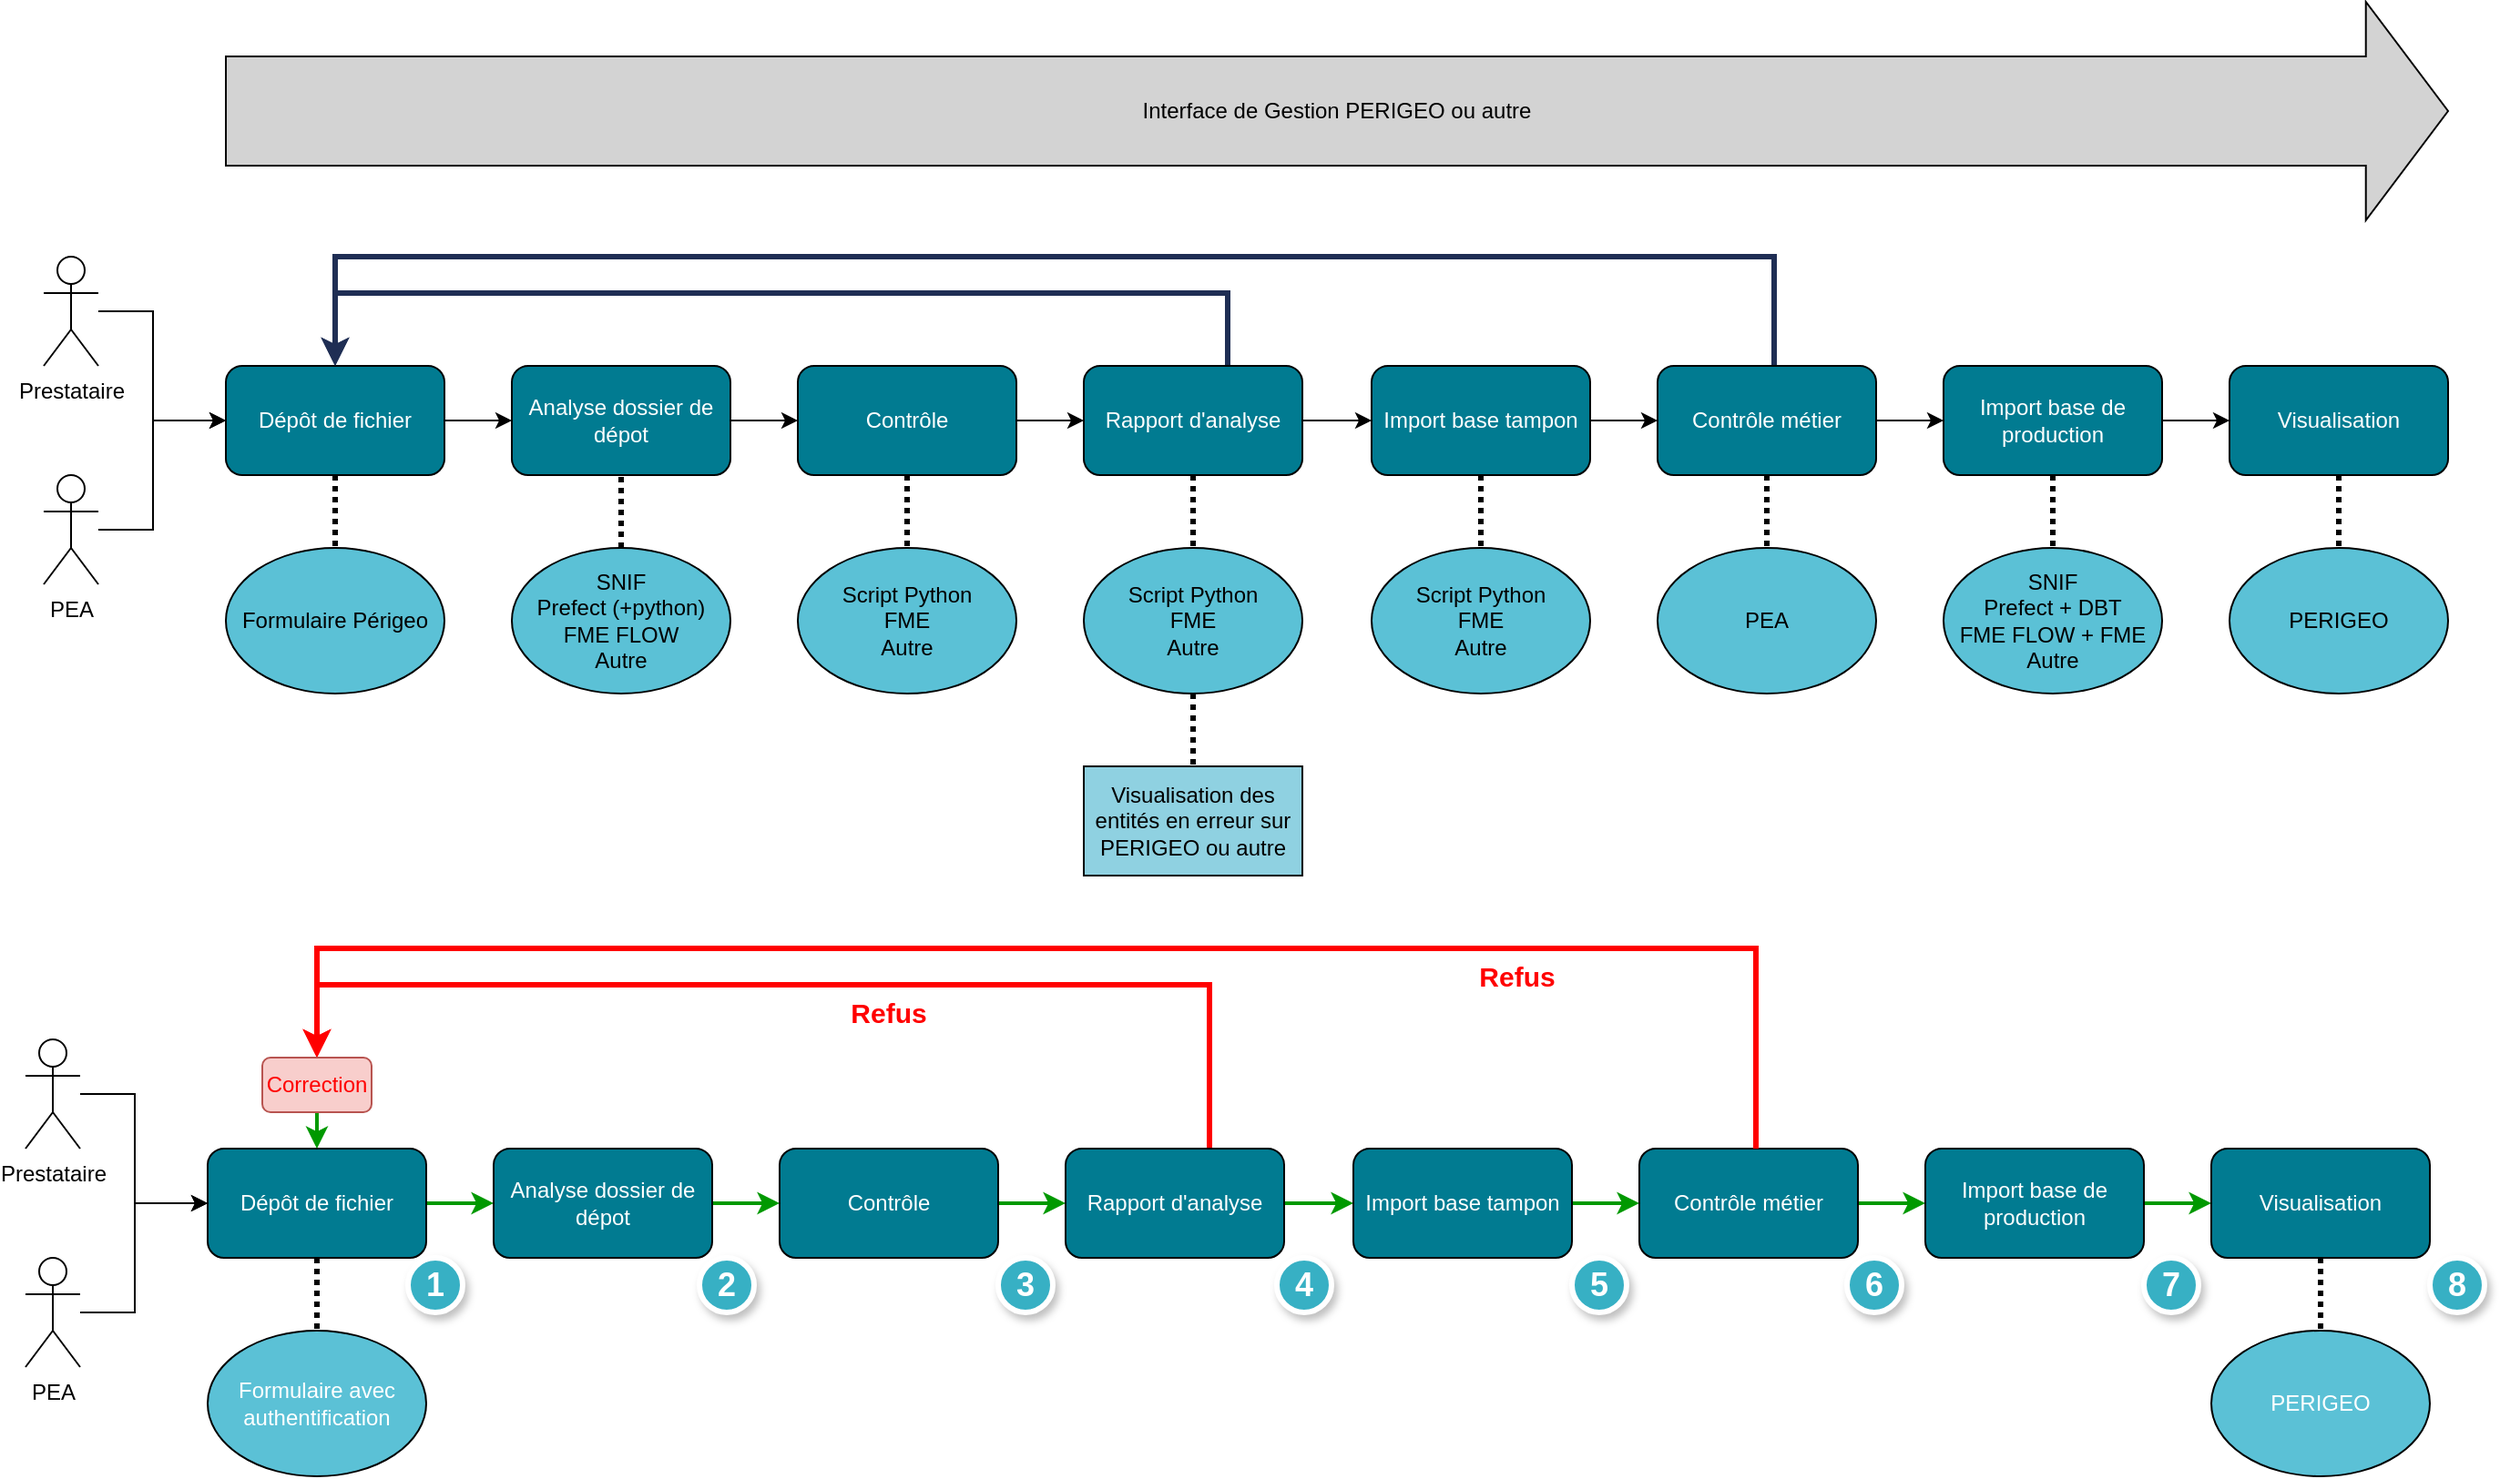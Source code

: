 <mxfile version="26.2.14">
  <diagram name="Page-1" id="4jkMKxIa9DFJnjPbxsZc">
    <mxGraphModel dx="2194" dy="2312" grid="1" gridSize="10" guides="1" tooltips="1" connect="1" arrows="1" fold="1" page="1" pageScale="1" pageWidth="827" pageHeight="1169" math="0" shadow="0">
      <root>
        <mxCell id="0" />
        <mxCell id="1" parent="0" />
        <mxCell id="nb88-6SHs_HvfBZo1xa0-10" style="edgeStyle=orthogonalEdgeStyle;rounded=0;orthogonalLoop=1;jettySize=auto;html=1;exitX=1;exitY=0.5;exitDx=0;exitDy=0;entryX=0;entryY=0.5;entryDx=0;entryDy=0;" parent="1" source="nb88-6SHs_HvfBZo1xa0-3" target="nb88-6SHs_HvfBZo1xa0-4" edge="1">
          <mxGeometry relative="1" as="geometry" />
        </mxCell>
        <mxCell id="nb88-6SHs_HvfBZo1xa0-39" style="edgeStyle=orthogonalEdgeStyle;rounded=0;orthogonalLoop=1;jettySize=auto;html=1;entryX=0.5;entryY=0;entryDx=0;entryDy=0;strokeColor=default;endArrow=none;startFill=0;strokeWidth=3;dashed=1;dashPattern=1 1;" parent="1" source="nb88-6SHs_HvfBZo1xa0-3" target="nb88-6SHs_HvfBZo1xa0-23" edge="1">
          <mxGeometry relative="1" as="geometry" />
        </mxCell>
        <mxCell id="nb88-6SHs_HvfBZo1xa0-3" value="Dépôt de fichier" style="rounded=1;whiteSpace=wrap;html=1;fillColor=#017B91;fontColor=#FFFFFF;" parent="1" vertex="1">
          <mxGeometry x="250" y="160" width="120" height="60" as="geometry" />
        </mxCell>
        <mxCell id="nb88-6SHs_HvfBZo1xa0-11" style="edgeStyle=orthogonalEdgeStyle;rounded=0;orthogonalLoop=1;jettySize=auto;html=1;entryX=0;entryY=0.5;entryDx=0;entryDy=0;" parent="1" source="nb88-6SHs_HvfBZo1xa0-4" target="nb88-6SHs_HvfBZo1xa0-5" edge="1">
          <mxGeometry relative="1" as="geometry" />
        </mxCell>
        <mxCell id="nb88-6SHs_HvfBZo1xa0-4" value="Analyse dossier de dépot" style="rounded=1;whiteSpace=wrap;html=1;fillColor=#017B91;fontColor=#FFFFFF;" parent="1" vertex="1">
          <mxGeometry x="407" y="160" width="120" height="60" as="geometry" />
        </mxCell>
        <mxCell id="nb88-6SHs_HvfBZo1xa0-12" style="edgeStyle=orthogonalEdgeStyle;rounded=0;orthogonalLoop=1;jettySize=auto;html=1;entryX=0;entryY=0.5;entryDx=0;entryDy=0;" parent="1" source="nb88-6SHs_HvfBZo1xa0-5" target="nb88-6SHs_HvfBZo1xa0-6" edge="1">
          <mxGeometry relative="1" as="geometry" />
        </mxCell>
        <mxCell id="nb88-6SHs_HvfBZo1xa0-42" style="edgeStyle=orthogonalEdgeStyle;rounded=0;orthogonalLoop=1;jettySize=auto;html=1;entryX=0.5;entryY=0;entryDx=0;entryDy=0;endArrow=none;startFill=0;strokeWidth=3;dashed=1;dashPattern=1 1;" parent="1" source="nb88-6SHs_HvfBZo1xa0-5" target="nb88-6SHs_HvfBZo1xa0-25" edge="1">
          <mxGeometry relative="1" as="geometry" />
        </mxCell>
        <mxCell id="nb88-6SHs_HvfBZo1xa0-5" value="Contrôle" style="rounded=1;whiteSpace=wrap;html=1;fillColor=#017B91;fontColor=#FFFFFF;" parent="1" vertex="1">
          <mxGeometry x="564" y="160" width="120" height="60" as="geometry" />
        </mxCell>
        <mxCell id="nb88-6SHs_HvfBZo1xa0-43" style="edgeStyle=orthogonalEdgeStyle;rounded=0;orthogonalLoop=1;jettySize=auto;html=1;entryX=0.5;entryY=0;entryDx=0;entryDy=0;endArrow=none;startFill=0;strokeWidth=3;dashed=1;dashPattern=1 1;" parent="1" source="nb88-6SHs_HvfBZo1xa0-6" target="nb88-6SHs_HvfBZo1xa0-28" edge="1">
          <mxGeometry relative="1" as="geometry" />
        </mxCell>
        <mxCell id="nb88-6SHs_HvfBZo1xa0-50" style="edgeStyle=orthogonalEdgeStyle;rounded=0;orthogonalLoop=1;jettySize=auto;html=1;exitX=1;exitY=0.5;exitDx=0;exitDy=0;entryX=0;entryY=0.5;entryDx=0;entryDy=0;" parent="1" source="nb88-6SHs_HvfBZo1xa0-6" target="nb88-6SHs_HvfBZo1xa0-7" edge="1">
          <mxGeometry relative="1" as="geometry" />
        </mxCell>
        <mxCell id="nb88-6SHs_HvfBZo1xa0-55" style="edgeStyle=orthogonalEdgeStyle;rounded=0;orthogonalLoop=1;jettySize=auto;html=1;entryX=0.5;entryY=0;entryDx=0;entryDy=0;strokeColor=#1F2E54;strokeWidth=3;" parent="1" source="nb88-6SHs_HvfBZo1xa0-6" target="nb88-6SHs_HvfBZo1xa0-3" edge="1">
          <mxGeometry relative="1" as="geometry">
            <Array as="points">
              <mxPoint x="800" y="120" />
              <mxPoint x="310" y="120" />
            </Array>
          </mxGeometry>
        </mxCell>
        <mxCell id="nb88-6SHs_HvfBZo1xa0-6" value="Rapport d&#39;analyse" style="rounded=1;whiteSpace=wrap;html=1;fillColor=#017B91;fontColor=#FFFFFF;" parent="1" vertex="1">
          <mxGeometry x="721" y="160" width="120" height="60" as="geometry" />
        </mxCell>
        <mxCell id="nb88-6SHs_HvfBZo1xa0-45" style="edgeStyle=orthogonalEdgeStyle;rounded=0;orthogonalLoop=1;jettySize=auto;html=1;entryX=0.5;entryY=0;entryDx=0;entryDy=0;endArrow=none;startFill=0;strokeWidth=3;dashed=1;dashPattern=1 1;" parent="1" source="nb88-6SHs_HvfBZo1xa0-7" target="nb88-6SHs_HvfBZo1xa0-29" edge="1">
          <mxGeometry relative="1" as="geometry" />
        </mxCell>
        <mxCell id="nb88-6SHs_HvfBZo1xa0-51" style="edgeStyle=orthogonalEdgeStyle;rounded=0;orthogonalLoop=1;jettySize=auto;html=1;exitX=1;exitY=0.5;exitDx=0;exitDy=0;entryX=0;entryY=0.5;entryDx=0;entryDy=0;" parent="1" source="nb88-6SHs_HvfBZo1xa0-7" target="nb88-6SHs_HvfBZo1xa0-8" edge="1">
          <mxGeometry relative="1" as="geometry" />
        </mxCell>
        <mxCell id="nb88-6SHs_HvfBZo1xa0-7" value="Import base tampon" style="rounded=1;whiteSpace=wrap;html=1;fillColor=#017B91;fontColor=#FFFFFF;" parent="1" vertex="1">
          <mxGeometry x="879" y="160" width="120" height="60" as="geometry" />
        </mxCell>
        <mxCell id="nb88-6SHs_HvfBZo1xa0-47" style="edgeStyle=orthogonalEdgeStyle;rounded=0;orthogonalLoop=1;jettySize=auto;html=1;entryX=0.5;entryY=0;entryDx=0;entryDy=0;endArrow=none;startFill=0;strokeWidth=3;dashed=1;dashPattern=1 1;" parent="1" source="nb88-6SHs_HvfBZo1xa0-8" target="nb88-6SHs_HvfBZo1xa0-30" edge="1">
          <mxGeometry relative="1" as="geometry" />
        </mxCell>
        <mxCell id="nb88-6SHs_HvfBZo1xa0-52" style="edgeStyle=orthogonalEdgeStyle;rounded=0;orthogonalLoop=1;jettySize=auto;html=1;exitX=1;exitY=0.5;exitDx=0;exitDy=0;entryX=0;entryY=0.5;entryDx=0;entryDy=0;" parent="1" source="nb88-6SHs_HvfBZo1xa0-8" target="nb88-6SHs_HvfBZo1xa0-9" edge="1">
          <mxGeometry relative="1" as="geometry" />
        </mxCell>
        <mxCell id="nb88-6SHs_HvfBZo1xa0-56" style="edgeStyle=orthogonalEdgeStyle;rounded=0;orthogonalLoop=1;jettySize=auto;html=1;entryX=0.5;entryY=0;entryDx=0;entryDy=0;strokeColor=#1F2E54;strokeWidth=3;" parent="1" source="nb88-6SHs_HvfBZo1xa0-8" target="nb88-6SHs_HvfBZo1xa0-3" edge="1">
          <mxGeometry relative="1" as="geometry">
            <Array as="points">
              <mxPoint x="1100" y="100" />
              <mxPoint x="310" y="100" />
            </Array>
          </mxGeometry>
        </mxCell>
        <mxCell id="nb88-6SHs_HvfBZo1xa0-8" value="Contrôle métier" style="rounded=1;whiteSpace=wrap;html=1;fillColor=#017B91;fontColor=#FFFFFF;" parent="1" vertex="1">
          <mxGeometry x="1036" y="160" width="120" height="60" as="geometry" />
        </mxCell>
        <mxCell id="nb88-6SHs_HvfBZo1xa0-48" style="edgeStyle=orthogonalEdgeStyle;rounded=0;orthogonalLoop=1;jettySize=auto;html=1;entryX=0.5;entryY=0;entryDx=0;entryDy=0;endArrow=none;startFill=0;strokeWidth=3;dashed=1;dashPattern=1 1;" parent="1" source="nb88-6SHs_HvfBZo1xa0-9" target="nb88-6SHs_HvfBZo1xa0-32" edge="1">
          <mxGeometry relative="1" as="geometry" />
        </mxCell>
        <mxCell id="nb88-6SHs_HvfBZo1xa0-53" style="edgeStyle=orthogonalEdgeStyle;rounded=0;orthogonalLoop=1;jettySize=auto;html=1;exitX=1;exitY=0.5;exitDx=0;exitDy=0;entryX=0;entryY=0.5;entryDx=0;entryDy=0;" parent="1" source="nb88-6SHs_HvfBZo1xa0-9" target="nb88-6SHs_HvfBZo1xa0-49" edge="1">
          <mxGeometry relative="1" as="geometry" />
        </mxCell>
        <mxCell id="nb88-6SHs_HvfBZo1xa0-9" value="Import base de production" style="rounded=1;whiteSpace=wrap;html=1;fillColor=#017B91;fontColor=#FFFFFF;" parent="1" vertex="1">
          <mxGeometry x="1193" y="160" width="120" height="60" as="geometry" />
        </mxCell>
        <mxCell id="nb88-6SHs_HvfBZo1xa0-19" style="edgeStyle=orthogonalEdgeStyle;rounded=0;orthogonalLoop=1;jettySize=auto;html=1;" parent="1" source="nb88-6SHs_HvfBZo1xa0-13" edge="1">
          <mxGeometry relative="1" as="geometry">
            <mxPoint x="250" y="190" as="targetPoint" />
            <Array as="points">
              <mxPoint x="210" y="130" />
              <mxPoint x="210" y="190" />
            </Array>
          </mxGeometry>
        </mxCell>
        <mxCell id="nb88-6SHs_HvfBZo1xa0-13" value="Prestataire" style="shape=umlActor;verticalLabelPosition=bottom;verticalAlign=top;html=1;outlineConnect=0;" parent="1" vertex="1">
          <mxGeometry x="150" y="100" width="30" height="60" as="geometry" />
        </mxCell>
        <mxCell id="nb88-6SHs_HvfBZo1xa0-18" style="edgeStyle=orthogonalEdgeStyle;rounded=0;orthogonalLoop=1;jettySize=auto;html=1;entryX=0;entryY=0.5;entryDx=0;entryDy=0;" parent="1" source="nb88-6SHs_HvfBZo1xa0-17" target="nb88-6SHs_HvfBZo1xa0-3" edge="1">
          <mxGeometry relative="1" as="geometry">
            <Array as="points">
              <mxPoint x="210" y="250" />
              <mxPoint x="210" y="190" />
            </Array>
          </mxGeometry>
        </mxCell>
        <mxCell id="nb88-6SHs_HvfBZo1xa0-17" value="PEA" style="shape=umlActor;verticalLabelPosition=bottom;verticalAlign=top;html=1;outlineConnect=0;" parent="1" vertex="1">
          <mxGeometry x="150" y="220" width="30" height="60" as="geometry" />
        </mxCell>
        <mxCell id="nb88-6SHs_HvfBZo1xa0-23" value="Formulaire Périgeo" style="ellipse;whiteSpace=wrap;html=1;fillColor=#5BC1D6;" parent="1" vertex="1">
          <mxGeometry x="250" y="260" width="120" height="80" as="geometry" />
        </mxCell>
        <mxCell id="nb88-6SHs_HvfBZo1xa0-24" value="&lt;div&gt;SNIF&lt;/div&gt;Prefect (+python)&lt;div&gt;FME FLOW&lt;/div&gt;&lt;div&gt;Autre&lt;/div&gt;" style="ellipse;whiteSpace=wrap;html=1;fillColor=#5BC1D6;" parent="1" vertex="1">
          <mxGeometry x="407" y="260" width="120" height="80" as="geometry" />
        </mxCell>
        <mxCell id="nb88-6SHs_HvfBZo1xa0-25" value="Script Python&lt;div&gt;FME&lt;/div&gt;&lt;div&gt;Autre&lt;/div&gt;" style="ellipse;whiteSpace=wrap;html=1;fillColor=#5BC1D6;" parent="1" vertex="1">
          <mxGeometry x="564" y="260" width="120" height="80" as="geometry" />
        </mxCell>
        <mxCell id="nb88-6SHs_HvfBZo1xa0-60" style="edgeStyle=orthogonalEdgeStyle;rounded=0;orthogonalLoop=1;jettySize=auto;html=1;entryX=0.5;entryY=0;entryDx=0;entryDy=0;dashed=1;dashPattern=1 1;strokeColor=default;strokeWidth=3;align=center;verticalAlign=middle;fontFamily=Helvetica;fontSize=11;fontColor=default;labelBackgroundColor=default;startFill=0;endArrow=none;" parent="1" source="nb88-6SHs_HvfBZo1xa0-28" target="nb88-6SHs_HvfBZo1xa0-57" edge="1">
          <mxGeometry relative="1" as="geometry" />
        </mxCell>
        <mxCell id="nb88-6SHs_HvfBZo1xa0-28" value="Script Python&lt;div&gt;FME&lt;/div&gt;&lt;div&gt;Autre&lt;/div&gt;" style="ellipse;whiteSpace=wrap;html=1;fillColor=#5BC1D6;" parent="1" vertex="1">
          <mxGeometry x="721" y="260" width="120" height="80" as="geometry" />
        </mxCell>
        <mxCell id="nb88-6SHs_HvfBZo1xa0-29" value="Script Python&lt;div&gt;FME&lt;/div&gt;&lt;div&gt;Autre&lt;/div&gt;" style="ellipse;whiteSpace=wrap;html=1;fillColor=#5BC1D6;" parent="1" vertex="1">
          <mxGeometry x="879" y="260" width="120" height="80" as="geometry" />
        </mxCell>
        <mxCell id="nb88-6SHs_HvfBZo1xa0-30" value="PEA" style="ellipse;whiteSpace=wrap;html=1;fillColor=#5BC1D6;" parent="1" vertex="1">
          <mxGeometry x="1036" y="260" width="120" height="80" as="geometry" />
        </mxCell>
        <mxCell id="nb88-6SHs_HvfBZo1xa0-32" value="&lt;div&gt;SNIF&lt;/div&gt;Prefect + DBT&lt;div&gt;FME FLOW + FME&lt;/div&gt;&lt;div&gt;Autre&lt;/div&gt;" style="ellipse;whiteSpace=wrap;html=1;fillColor=#5BC1D6;" parent="1" vertex="1">
          <mxGeometry x="1193" y="260" width="120" height="80" as="geometry" />
        </mxCell>
        <mxCell id="nb88-6SHs_HvfBZo1xa0-37" value="Interface de Gestion PERIGEO ou autre" style="shape=singleArrow;whiteSpace=wrap;html=1;arrowWidth=0.501;arrowSize=0.037;fillColor=#D3D3D3;" parent="1" vertex="1">
          <mxGeometry x="250" y="-40" width="1220" height="120" as="geometry" />
        </mxCell>
        <mxCell id="nb88-6SHs_HvfBZo1xa0-41" value="" style="endArrow=none;html=1;rounded=0;exitX=0.5;exitY=0;exitDx=0;exitDy=0;entryX=0.5;entryY=1;entryDx=0;entryDy=0;strokeWidth=3;dashed=1;dashPattern=1 1;" parent="1" source="nb88-6SHs_HvfBZo1xa0-24" target="nb88-6SHs_HvfBZo1xa0-4" edge="1">
          <mxGeometry width="50" height="50" relative="1" as="geometry">
            <mxPoint x="580" y="420" as="sourcePoint" />
            <mxPoint x="500" y="240" as="targetPoint" />
          </mxGeometry>
        </mxCell>
        <mxCell id="nb88-6SHs_HvfBZo1xa0-63" style="edgeStyle=orthogonalEdgeStyle;rounded=0;orthogonalLoop=1;jettySize=auto;html=1;exitX=0.5;exitY=1;exitDx=0;exitDy=0;dashed=1;dashPattern=1 1;strokeColor=default;strokeWidth=3;align=center;verticalAlign=middle;fontFamily=Helvetica;fontSize=11;fontColor=default;labelBackgroundColor=default;startFill=0;endArrow=none;" parent="1" source="nb88-6SHs_HvfBZo1xa0-49" target="nb88-6SHs_HvfBZo1xa0-62" edge="1">
          <mxGeometry relative="1" as="geometry" />
        </mxCell>
        <mxCell id="nb88-6SHs_HvfBZo1xa0-49" value="Visualisation" style="rounded=1;whiteSpace=wrap;html=1;fillColor=#017B91;fontColor=#FFFFFF;" parent="1" vertex="1">
          <mxGeometry x="1350" y="160" width="120" height="60" as="geometry" />
        </mxCell>
        <mxCell id="nb88-6SHs_HvfBZo1xa0-57" value="Visualisation des entités en erreur sur PERIGEO ou autre" style="rounded=0;whiteSpace=wrap;html=1;fillColor=#8FD1E1;" parent="1" vertex="1">
          <mxGeometry x="721" y="380" width="120" height="60" as="geometry" />
        </mxCell>
        <mxCell id="nb88-6SHs_HvfBZo1xa0-62" value="&lt;div&gt;PERIGEO&lt;/div&gt;" style="ellipse;whiteSpace=wrap;html=1;fillColor=#5BC1D6;" parent="1" vertex="1">
          <mxGeometry x="1350" y="260" width="120" height="80" as="geometry" />
        </mxCell>
        <mxCell id="8GkrftlsUps--Wb1zerB-1" style="edgeStyle=orthogonalEdgeStyle;rounded=0;orthogonalLoop=1;jettySize=auto;html=1;exitX=1;exitY=0.5;exitDx=0;exitDy=0;entryX=0;entryY=0.5;entryDx=0;entryDy=0;strokeWidth=2;strokeColor=#009900;" edge="1" parent="1" source="8GkrftlsUps--Wb1zerB-3" target="8GkrftlsUps--Wb1zerB-5">
          <mxGeometry relative="1" as="geometry" />
        </mxCell>
        <mxCell id="8GkrftlsUps--Wb1zerB-2" style="edgeStyle=orthogonalEdgeStyle;rounded=0;orthogonalLoop=1;jettySize=auto;html=1;entryX=0.5;entryY=0;entryDx=0;entryDy=0;strokeColor=default;endArrow=none;startFill=0;strokeWidth=3;dashed=1;dashPattern=1 1;" edge="1" parent="1" source="8GkrftlsUps--Wb1zerB-3" target="8GkrftlsUps--Wb1zerB-27">
          <mxGeometry relative="1" as="geometry" />
        </mxCell>
        <mxCell id="8GkrftlsUps--Wb1zerB-3" value="Dépôt de fichier" style="rounded=1;whiteSpace=wrap;html=1;fillColor=#017B91;fontColor=#FFFFFF;" vertex="1" parent="1">
          <mxGeometry x="240" y="590" width="120" height="60" as="geometry" />
        </mxCell>
        <mxCell id="8GkrftlsUps--Wb1zerB-4" style="edgeStyle=orthogonalEdgeStyle;rounded=0;orthogonalLoop=1;jettySize=auto;html=1;entryX=0;entryY=0.5;entryDx=0;entryDy=0;strokeWidth=2;strokeColor=#009900;" edge="1" parent="1" source="8GkrftlsUps--Wb1zerB-5" target="8GkrftlsUps--Wb1zerB-8">
          <mxGeometry relative="1" as="geometry" />
        </mxCell>
        <mxCell id="8GkrftlsUps--Wb1zerB-5" value="Analyse dossier de dépot" style="rounded=1;whiteSpace=wrap;html=1;fillColor=#017B91;fontColor=#FFFFFF;" vertex="1" parent="1">
          <mxGeometry x="397" y="590" width="120" height="60" as="geometry" />
        </mxCell>
        <mxCell id="8GkrftlsUps--Wb1zerB-6" style="edgeStyle=orthogonalEdgeStyle;rounded=0;orthogonalLoop=1;jettySize=auto;html=1;entryX=0;entryY=0.5;entryDx=0;entryDy=0;strokeWidth=2;strokeColor=#009900;" edge="1" parent="1" source="8GkrftlsUps--Wb1zerB-8" target="8GkrftlsUps--Wb1zerB-12">
          <mxGeometry relative="1" as="geometry" />
        </mxCell>
        <mxCell id="8GkrftlsUps--Wb1zerB-8" value="Contrôle" style="rounded=1;whiteSpace=wrap;html=1;fillColor=#017B91;fontColor=#FFFFFF;" vertex="1" parent="1">
          <mxGeometry x="554" y="590" width="120" height="60" as="geometry" />
        </mxCell>
        <mxCell id="8GkrftlsUps--Wb1zerB-10" style="edgeStyle=orthogonalEdgeStyle;rounded=0;orthogonalLoop=1;jettySize=auto;html=1;exitX=1;exitY=0.5;exitDx=0;exitDy=0;entryX=0;entryY=0.5;entryDx=0;entryDy=0;strokeWidth=2;strokeColor=#009900;" edge="1" parent="1" source="8GkrftlsUps--Wb1zerB-12" target="8GkrftlsUps--Wb1zerB-15">
          <mxGeometry relative="1" as="geometry" />
        </mxCell>
        <mxCell id="8GkrftlsUps--Wb1zerB-11" style="edgeStyle=orthogonalEdgeStyle;rounded=0;orthogonalLoop=1;jettySize=auto;html=1;strokeColor=#FF0000;strokeWidth=3;entryX=0.5;entryY=0;entryDx=0;entryDy=0;" edge="1" parent="1" source="8GkrftlsUps--Wb1zerB-12" target="8GkrftlsUps--Wb1zerB-53">
          <mxGeometry relative="1" as="geometry">
            <Array as="points">
              <mxPoint x="790" y="500" />
              <mxPoint x="300" y="500" />
            </Array>
            <mxPoint x="360" y="530" as="targetPoint" />
          </mxGeometry>
        </mxCell>
        <mxCell id="8GkrftlsUps--Wb1zerB-12" value="Rapport d&#39;analyse" style="rounded=1;whiteSpace=wrap;html=1;fillColor=#017B91;fontColor=#FFFFFF;" vertex="1" parent="1">
          <mxGeometry x="711" y="590" width="120" height="60" as="geometry" />
        </mxCell>
        <mxCell id="8GkrftlsUps--Wb1zerB-14" style="edgeStyle=orthogonalEdgeStyle;rounded=0;orthogonalLoop=1;jettySize=auto;html=1;exitX=1;exitY=0.5;exitDx=0;exitDy=0;entryX=0;entryY=0.5;entryDx=0;entryDy=0;strokeWidth=2;strokeColor=#009900;" edge="1" parent="1" source="8GkrftlsUps--Wb1zerB-15" target="8GkrftlsUps--Wb1zerB-19">
          <mxGeometry relative="1" as="geometry" />
        </mxCell>
        <mxCell id="8GkrftlsUps--Wb1zerB-15" value="Import base tampon" style="rounded=1;whiteSpace=wrap;html=1;fillColor=#017B91;fontColor=#FFFFFF;" vertex="1" parent="1">
          <mxGeometry x="869" y="590" width="120" height="60" as="geometry" />
        </mxCell>
        <mxCell id="8GkrftlsUps--Wb1zerB-17" style="edgeStyle=orthogonalEdgeStyle;rounded=0;orthogonalLoop=1;jettySize=auto;html=1;exitX=1;exitY=0.5;exitDx=0;exitDy=0;entryX=0;entryY=0.5;entryDx=0;entryDy=0;strokeWidth=2;strokeColor=#009900;" edge="1" parent="1" source="8GkrftlsUps--Wb1zerB-19" target="8GkrftlsUps--Wb1zerB-22">
          <mxGeometry relative="1" as="geometry" />
        </mxCell>
        <mxCell id="8GkrftlsUps--Wb1zerB-19" value="Contrôle métier" style="rounded=1;whiteSpace=wrap;html=1;fillColor=#017B91;fontColor=#FFFFFF;" vertex="1" parent="1">
          <mxGeometry x="1026" y="590" width="120" height="60" as="geometry" />
        </mxCell>
        <mxCell id="8GkrftlsUps--Wb1zerB-21" style="edgeStyle=orthogonalEdgeStyle;rounded=0;orthogonalLoop=1;jettySize=auto;html=1;exitX=1;exitY=0.5;exitDx=0;exitDy=0;entryX=0;entryY=0.5;entryDx=0;entryDy=0;strokeColor=#009900;strokeWidth=2;align=center;verticalAlign=middle;fontFamily=Helvetica;fontSize=11;fontColor=default;labelBackgroundColor=default;endArrow=classic;" edge="1" parent="1" source="8GkrftlsUps--Wb1zerB-22" target="8GkrftlsUps--Wb1zerB-37">
          <mxGeometry relative="1" as="geometry" />
        </mxCell>
        <mxCell id="8GkrftlsUps--Wb1zerB-22" value="Import base de production" style="rounded=1;whiteSpace=wrap;html=1;fillColor=#017B91;fontColor=#FFFFFF;" vertex="1" parent="1">
          <mxGeometry x="1183" y="590" width="120" height="60" as="geometry" />
        </mxCell>
        <mxCell id="8GkrftlsUps--Wb1zerB-23" style="edgeStyle=orthogonalEdgeStyle;rounded=0;orthogonalLoop=1;jettySize=auto;html=1;" edge="1" parent="1" source="8GkrftlsUps--Wb1zerB-24">
          <mxGeometry relative="1" as="geometry">
            <mxPoint x="240" y="620" as="targetPoint" />
            <Array as="points">
              <mxPoint x="200" y="560" />
              <mxPoint x="200" y="620" />
            </Array>
          </mxGeometry>
        </mxCell>
        <mxCell id="8GkrftlsUps--Wb1zerB-24" value="Prestataire" style="shape=umlActor;verticalLabelPosition=bottom;verticalAlign=top;html=1;outlineConnect=0;" vertex="1" parent="1">
          <mxGeometry x="140" y="530" width="30" height="60" as="geometry" />
        </mxCell>
        <mxCell id="8GkrftlsUps--Wb1zerB-25" style="edgeStyle=orthogonalEdgeStyle;rounded=0;orthogonalLoop=1;jettySize=auto;html=1;entryX=0;entryY=0.5;entryDx=0;entryDy=0;" edge="1" parent="1" source="8GkrftlsUps--Wb1zerB-26" target="8GkrftlsUps--Wb1zerB-3">
          <mxGeometry relative="1" as="geometry">
            <Array as="points">
              <mxPoint x="200" y="680" />
              <mxPoint x="200" y="620" />
            </Array>
          </mxGeometry>
        </mxCell>
        <mxCell id="8GkrftlsUps--Wb1zerB-26" value="PEA" style="shape=umlActor;verticalLabelPosition=bottom;verticalAlign=top;html=1;outlineConnect=0;" vertex="1" parent="1">
          <mxGeometry x="140" y="650" width="30" height="60" as="geometry" />
        </mxCell>
        <mxCell id="8GkrftlsUps--Wb1zerB-27" value="Formulaire avec authentification" style="ellipse;whiteSpace=wrap;html=1;fillColor=#5BC1D6;fontColor=#FFFFFF;" vertex="1" parent="1">
          <mxGeometry x="240" y="690" width="120" height="80" as="geometry" />
        </mxCell>
        <mxCell id="8GkrftlsUps--Wb1zerB-37" value="Visualisation" style="rounded=1;whiteSpace=wrap;html=1;fillColor=#017B91;fontColor=#FFFFFF;" vertex="1" parent="1">
          <mxGeometry x="1340" y="590" width="120" height="60" as="geometry" />
        </mxCell>
        <mxCell id="8GkrftlsUps--Wb1zerB-41" style="edgeStyle=orthogonalEdgeStyle;rounded=0;orthogonalLoop=1;jettySize=auto;html=1;exitX=0.5;exitY=1;exitDx=0;exitDy=0;dashed=1;dashPattern=1 1;strokeColor=default;strokeWidth=3;align=center;verticalAlign=middle;fontFamily=Helvetica;fontSize=11;fontColor=default;labelBackgroundColor=default;startFill=0;endArrow=none;" edge="1" parent="1" target="8GkrftlsUps--Wb1zerB-42" source="8GkrftlsUps--Wb1zerB-37">
          <mxGeometry relative="1" as="geometry">
            <mxPoint x="1390" y="670" as="sourcePoint" />
          </mxGeometry>
        </mxCell>
        <mxCell id="8GkrftlsUps--Wb1zerB-42" value="&lt;div&gt;PERIGEO&lt;/div&gt;" style="ellipse;whiteSpace=wrap;html=1;fillColor=#5BC1D6;fontColor=#FFFFFF;" vertex="1" parent="1">
          <mxGeometry x="1340" y="690" width="120" height="80" as="geometry" />
        </mxCell>
        <mxCell id="8GkrftlsUps--Wb1zerB-43" value="1" style="ellipse;whiteSpace=wrap;html=1;aspect=fixed;strokeWidth=3;shadow=1;fillColor=#37B0C4;strokeColor=#FFFFFF;fontColor=#FFFFFF;fontSize=18;fontStyle=1" vertex="1" parent="1">
          <mxGeometry x="350" y="650" width="30" height="30" as="geometry" />
        </mxCell>
        <mxCell id="8GkrftlsUps--Wb1zerB-44" value="2" style="ellipse;whiteSpace=wrap;html=1;aspect=fixed;strokeWidth=3;shadow=1;fillColor=#37B0C4;strokeColor=#FFFFFF;fontColor=#FFFFFF;fontSize=18;fontStyle=1" vertex="1" parent="1">
          <mxGeometry x="510" y="650" width="30" height="30" as="geometry" />
        </mxCell>
        <mxCell id="8GkrftlsUps--Wb1zerB-45" value="3" style="ellipse;whiteSpace=wrap;html=1;aspect=fixed;strokeWidth=3;shadow=1;fillColor=#37B0C4;strokeColor=#FFFFFF;fontColor=#FFFFFF;fontSize=18;fontStyle=1" vertex="1" parent="1">
          <mxGeometry x="674" y="650" width="30" height="30" as="geometry" />
        </mxCell>
        <mxCell id="8GkrftlsUps--Wb1zerB-46" value="4" style="ellipse;whiteSpace=wrap;html=1;aspect=fixed;strokeWidth=3;shadow=1;fillColor=#37B0C4;strokeColor=#FFFFFF;fontColor=#FFFFFF;fontSize=18;fontStyle=1" vertex="1" parent="1">
          <mxGeometry x="827" y="650" width="30" height="30" as="geometry" />
        </mxCell>
        <mxCell id="8GkrftlsUps--Wb1zerB-47" value="5" style="ellipse;whiteSpace=wrap;html=1;aspect=fixed;strokeWidth=3;shadow=1;fillColor=#37B0C4;strokeColor=#FFFFFF;fontColor=#FFFFFF;fontSize=18;fontStyle=1" vertex="1" parent="1">
          <mxGeometry x="989" y="650" width="30" height="30" as="geometry" />
        </mxCell>
        <mxCell id="8GkrftlsUps--Wb1zerB-48" value="6" style="ellipse;whiteSpace=wrap;html=1;aspect=fixed;strokeWidth=3;shadow=1;fillColor=#37B0C4;strokeColor=#FFFFFF;fontColor=#FFFFFF;fontSize=18;fontStyle=1" vertex="1" parent="1">
          <mxGeometry x="1140" y="650" width="30" height="30" as="geometry" />
        </mxCell>
        <mxCell id="8GkrftlsUps--Wb1zerB-49" value="7" style="ellipse;whiteSpace=wrap;html=1;aspect=fixed;strokeWidth=3;shadow=1;fillColor=#37B0C4;strokeColor=#FFFFFF;fontColor=#FFFFFF;fontSize=18;fontStyle=1" vertex="1" parent="1">
          <mxGeometry x="1303" y="650" width="30" height="30" as="geometry" />
        </mxCell>
        <mxCell id="8GkrftlsUps--Wb1zerB-50" value="8" style="ellipse;whiteSpace=wrap;html=1;aspect=fixed;strokeWidth=3;shadow=1;fillColor=#37B0C4;strokeColor=#FFFFFF;fontColor=#FFFFFF;fontSize=18;fontStyle=1" vertex="1" parent="1">
          <mxGeometry x="1460" y="650" width="30" height="30" as="geometry" />
        </mxCell>
        <mxCell id="8GkrftlsUps--Wb1zerB-51" value="&lt;b&gt;&lt;font style=&quot;font-size: 15px; color: rgb(255, 0, 0);&quot;&gt;Refus&lt;/font&gt;&lt;/b&gt;" style="text;html=1;align=center;verticalAlign=middle;whiteSpace=wrap;rounded=0;" vertex="1" parent="1">
          <mxGeometry x="929" y="480" width="60" height="30" as="geometry" />
        </mxCell>
        <mxCell id="8GkrftlsUps--Wb1zerB-52" value="&lt;b&gt;&lt;font style=&quot;font-size: 15px; color: rgb(255, 0, 0);&quot;&gt;Refus&lt;/font&gt;&lt;/b&gt;" style="text;html=1;align=center;verticalAlign=middle;whiteSpace=wrap;rounded=0;" vertex="1" parent="1">
          <mxGeometry x="584" y="500" width="60" height="30" as="geometry" />
        </mxCell>
        <mxCell id="8GkrftlsUps--Wb1zerB-54" value="" style="edgeStyle=orthogonalEdgeStyle;rounded=0;orthogonalLoop=1;jettySize=auto;html=1;entryX=0.5;entryY=0;entryDx=0;entryDy=0;strokeColor=#FF0000;strokeWidth=3;" edge="1" parent="1" source="8GkrftlsUps--Wb1zerB-19" target="8GkrftlsUps--Wb1zerB-53">
          <mxGeometry relative="1" as="geometry">
            <Array as="points">
              <mxPoint x="1090" y="480" />
              <mxPoint x="300" y="480" />
            </Array>
            <mxPoint x="1090" y="590" as="sourcePoint" />
            <mxPoint x="300" y="590" as="targetPoint" />
          </mxGeometry>
        </mxCell>
        <mxCell id="8GkrftlsUps--Wb1zerB-55" style="edgeStyle=orthogonalEdgeStyle;rounded=0;orthogonalLoop=1;jettySize=auto;html=1;exitX=0.5;exitY=1;exitDx=0;exitDy=0;entryX=0.5;entryY=0;entryDx=0;entryDy=0;strokeColor=#009900;strokeWidth=2;align=center;verticalAlign=middle;fontFamily=Helvetica;fontSize=11;fontColor=default;labelBackgroundColor=default;endArrow=classic;" edge="1" parent="1" source="8GkrftlsUps--Wb1zerB-53" target="8GkrftlsUps--Wb1zerB-3">
          <mxGeometry relative="1" as="geometry" />
        </mxCell>
        <mxCell id="8GkrftlsUps--Wb1zerB-53" value="Correction" style="rounded=1;whiteSpace=wrap;html=1;strokeColor=#b85450;align=center;verticalAlign=middle;fontFamily=Helvetica;fontSize=12;fillColor=#f8cecc;fontColor=#FF0000;" vertex="1" parent="1">
          <mxGeometry x="270" y="540" width="60" height="30" as="geometry" />
        </mxCell>
      </root>
    </mxGraphModel>
  </diagram>
</mxfile>

